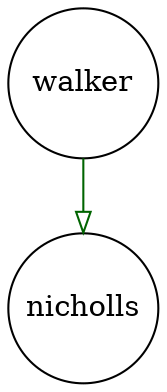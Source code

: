 digraph partagr_walker_nicholls { 
 K=0.6 
 "walker" -> { "nicholls" } [color="darkgreen", arrowhead="onormal", penwidth=1, href="#613"]; 
 "walker" [shape="circle", fixedsize="true", height=1, width=1, style="filled", fillcolor="white", href="#walker"]; 
 "nicholls" [shape="circle", fixedsize="true", height=1, width=1, style="filled", fillcolor="white", href="#nicholls"]; 

}
